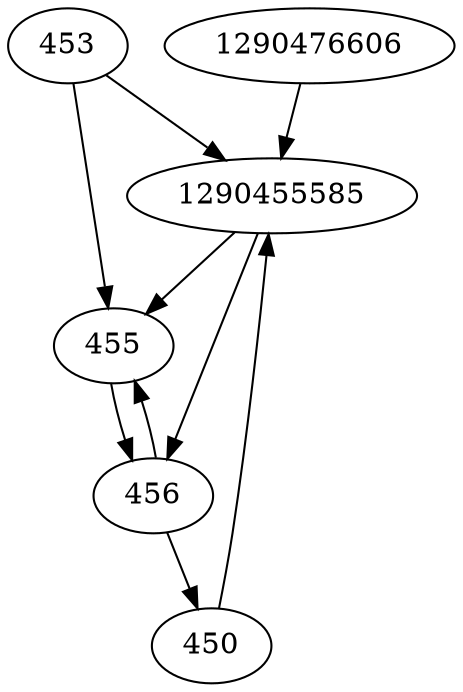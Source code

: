 strict digraph  {
1290455585;
450;
453;
455;
456;
1290476606;
1290455585 -> 455;
1290455585 -> 456;
450 -> 1290455585;
453 -> 1290455585;
453 -> 455;
455 -> 456;
456 -> 455;
456 -> 450;
1290476606 -> 1290455585;
}

